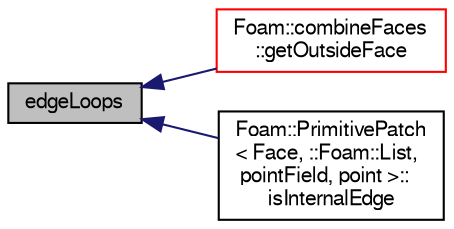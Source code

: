 digraph "edgeLoops"
{
  bgcolor="transparent";
  edge [fontname="FreeSans",fontsize="10",labelfontname="FreeSans",labelfontsize="10"];
  node [fontname="FreeSans",fontsize="10",shape=record];
  rankdir="LR";
  Node3086 [label="edgeLoops",height=0.2,width=0.4,color="black", fillcolor="grey75", style="filled", fontcolor="black"];
  Node3086 -> Node3087 [dir="back",color="midnightblue",fontsize="10",style="solid",fontname="FreeSans"];
  Node3087 [label="Foam::combineFaces\l::getOutsideFace",height=0.2,width=0.4,color="red",URL="$a21634.html#af695da5d6484dda0cf20307778b302f0",tooltip="Gets outside of patch as a face (in mesh point labels) "];
  Node3086 -> Node3092 [dir="back",color="midnightblue",fontsize="10",style="solid",fontname="FreeSans"];
  Node3092 [label="Foam::PrimitivePatch\l\< Face, ::Foam::List,\l pointField, point \>::\lisInternalEdge",height=0.2,width=0.4,color="black",URL="$a27538.html#ac2458a175e66b555e443539d6c726e06",tooltip="Is internal edge? "];
}

